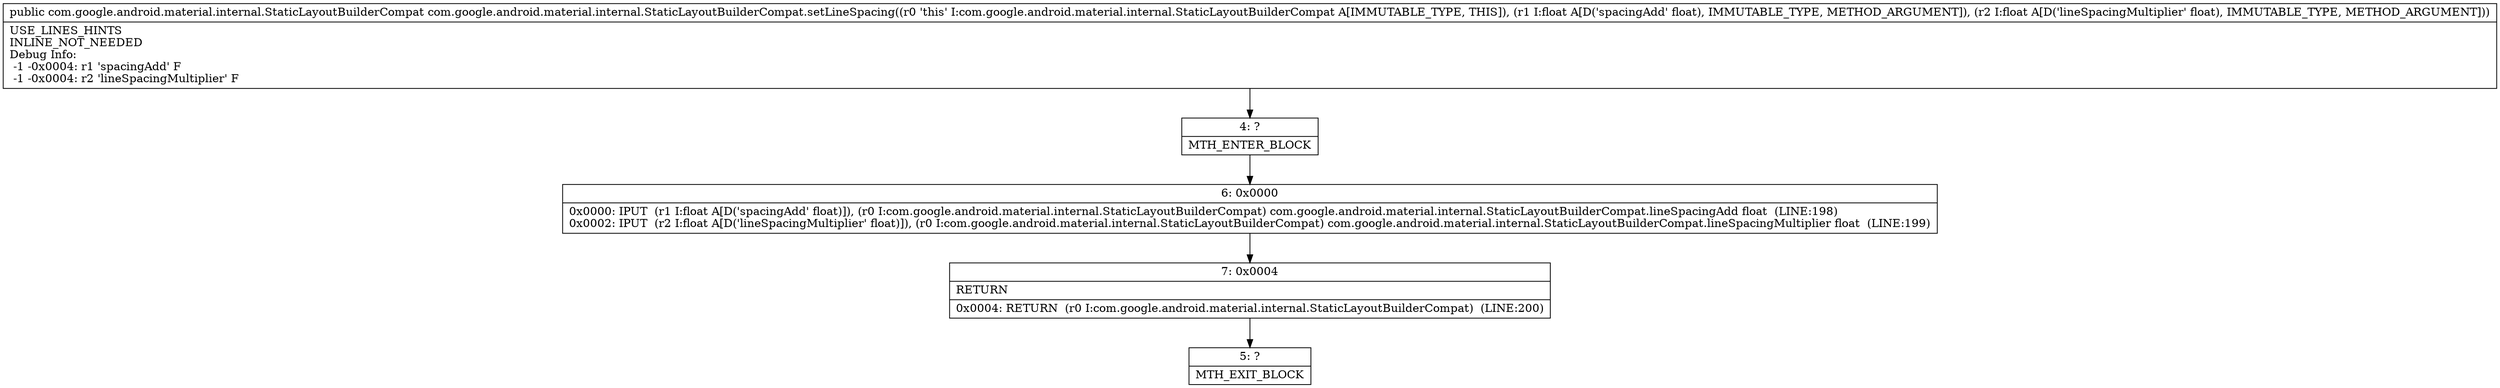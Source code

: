 digraph "CFG forcom.google.android.material.internal.StaticLayoutBuilderCompat.setLineSpacing(FF)Lcom\/google\/android\/material\/internal\/StaticLayoutBuilderCompat;" {
Node_4 [shape=record,label="{4\:\ ?|MTH_ENTER_BLOCK\l}"];
Node_6 [shape=record,label="{6\:\ 0x0000|0x0000: IPUT  (r1 I:float A[D('spacingAdd' float)]), (r0 I:com.google.android.material.internal.StaticLayoutBuilderCompat) com.google.android.material.internal.StaticLayoutBuilderCompat.lineSpacingAdd float  (LINE:198)\l0x0002: IPUT  (r2 I:float A[D('lineSpacingMultiplier' float)]), (r0 I:com.google.android.material.internal.StaticLayoutBuilderCompat) com.google.android.material.internal.StaticLayoutBuilderCompat.lineSpacingMultiplier float  (LINE:199)\l}"];
Node_7 [shape=record,label="{7\:\ 0x0004|RETURN\l|0x0004: RETURN  (r0 I:com.google.android.material.internal.StaticLayoutBuilderCompat)  (LINE:200)\l}"];
Node_5 [shape=record,label="{5\:\ ?|MTH_EXIT_BLOCK\l}"];
MethodNode[shape=record,label="{public com.google.android.material.internal.StaticLayoutBuilderCompat com.google.android.material.internal.StaticLayoutBuilderCompat.setLineSpacing((r0 'this' I:com.google.android.material.internal.StaticLayoutBuilderCompat A[IMMUTABLE_TYPE, THIS]), (r1 I:float A[D('spacingAdd' float), IMMUTABLE_TYPE, METHOD_ARGUMENT]), (r2 I:float A[D('lineSpacingMultiplier' float), IMMUTABLE_TYPE, METHOD_ARGUMENT]))  | USE_LINES_HINTS\lINLINE_NOT_NEEDED\lDebug Info:\l  \-1 \-0x0004: r1 'spacingAdd' F\l  \-1 \-0x0004: r2 'lineSpacingMultiplier' F\l}"];
MethodNode -> Node_4;Node_4 -> Node_6;
Node_6 -> Node_7;
Node_7 -> Node_5;
}


